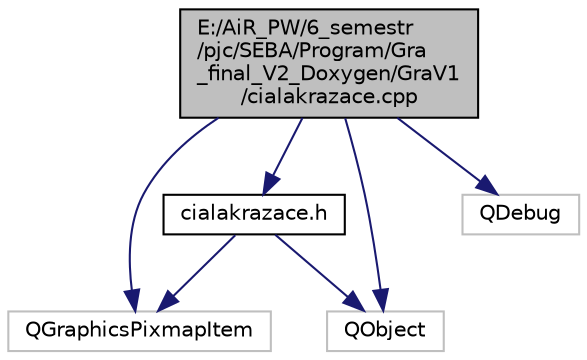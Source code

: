 digraph "E:/AiR_PW/6_semestr/pjc/SEBA/Program/Gra_final_V2_Doxygen/GraV1/cialakrazace.cpp"
{
 // LATEX_PDF_SIZE
  edge [fontname="Helvetica",fontsize="10",labelfontname="Helvetica",labelfontsize="10"];
  node [fontname="Helvetica",fontsize="10",shape=record];
  Node0 [label="E:/AiR_PW/6_semestr\l/pjc/SEBA/Program/Gra\l_final_V2_Doxygen/GraV1\l/cialakrazace.cpp",height=0.2,width=0.4,color="black", fillcolor="grey75", style="filled", fontcolor="black",tooltip=" "];
  Node0 -> Node1 [color="midnightblue",fontsize="10",style="solid",fontname="Helvetica"];
  Node1 [label="cialakrazace.h",height=0.2,width=0.4,color="black", fillcolor="white", style="filled",URL="$cialakrazace_8h.html",tooltip=" "];
  Node1 -> Node2 [color="midnightblue",fontsize="10",style="solid",fontname="Helvetica"];
  Node2 [label="QGraphicsPixmapItem",height=0.2,width=0.4,color="grey75", fillcolor="white", style="filled",tooltip=" "];
  Node1 -> Node3 [color="midnightblue",fontsize="10",style="solid",fontname="Helvetica"];
  Node3 [label="QObject",height=0.2,width=0.4,color="grey75", fillcolor="white", style="filled",tooltip=" "];
  Node0 -> Node2 [color="midnightblue",fontsize="10",style="solid",fontname="Helvetica"];
  Node0 -> Node3 [color="midnightblue",fontsize="10",style="solid",fontname="Helvetica"];
  Node0 -> Node4 [color="midnightblue",fontsize="10",style="solid",fontname="Helvetica"];
  Node4 [label="QDebug",height=0.2,width=0.4,color="grey75", fillcolor="white", style="filled",tooltip=" "];
}
